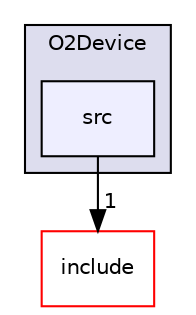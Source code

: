 digraph "/home/travis/build/AliceO2Group/AliceO2/Utilities/O2Device/src" {
  bgcolor=transparent;
  compound=true
  node [ fontsize="10", fontname="Helvetica"];
  edge [ labelfontsize="10", labelfontname="Helvetica"];
  subgraph clusterdir_f35ccb320b67f1c85d228c773db13bda {
    graph [ bgcolor="#ddddee", pencolor="black", label="O2Device" fontname="Helvetica", fontsize="10", URL="dir_f35ccb320b67f1c85d228c773db13bda.html"]
  dir_894f4b8a7fb87b298feac5d932863f41 [shape=box, label="src", style="filled", fillcolor="#eeeeff", pencolor="black", URL="dir_894f4b8a7fb87b298feac5d932863f41.html"];
  }
  dir_d3b78df6ad62fb0dba8e15cecc7a4774 [shape=box label="include" color="red" URL="dir_d3b78df6ad62fb0dba8e15cecc7a4774.html"];
  dir_894f4b8a7fb87b298feac5d932863f41->dir_d3b78df6ad62fb0dba8e15cecc7a4774 [headlabel="1", labeldistance=1.5 headhref="dir_000810_000808.html"];
}
